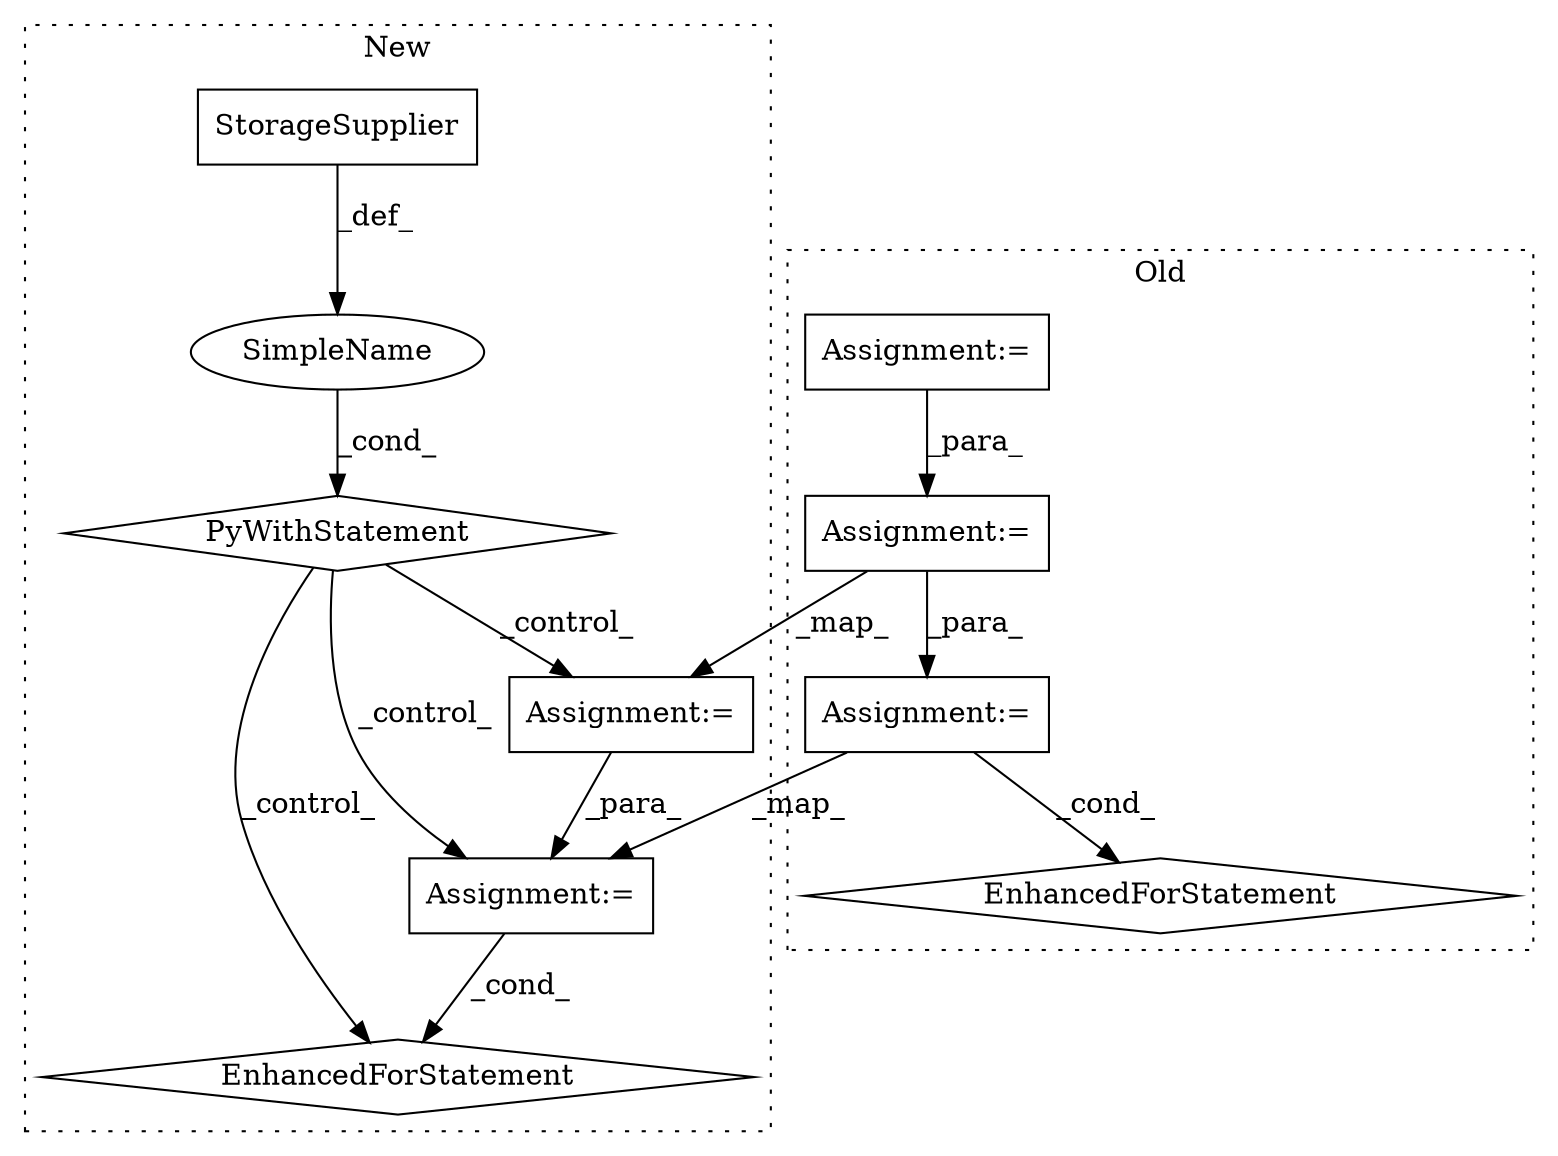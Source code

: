 digraph G {
subgraph cluster0 {
1 [label="EnhancedForStatement" a="70" s="7797,7926" l="80,2" shape="diamond"];
6 [label="Assignment:=" a="7" s="7298" l="1" shape="box"];
8 [label="Assignment:=" a="7" s="7797,7926" l="80,2" shape="box"];
9 [label="Assignment:=" a="7" s="7387" l="1" shape="box"];
label = "Old";
style="dotted";
}
subgraph cluster1 {
2 [label="StorageSupplier" a="32" s="7537,7565" l="16,1" shape="box"];
3 [label="EnhancedForStatement" a="70" s="8141,8276" l="86,2" shape="diamond"];
4 [label="SimpleName" a="42" s="" l="" shape="ellipse"];
5 [label="PyWithStatement" a="104" s="7527,7566" l="10,2" shape="diamond"];
7 [label="Assignment:=" a="7" s="8141,8276" l="86,2" shape="box"];
10 [label="Assignment:=" a="7" s="7711" l="1" shape="box"];
label = "New";
style="dotted";
}
2 -> 4 [label="_def_"];
4 -> 5 [label="_cond_"];
5 -> 7 [label="_control_"];
5 -> 3 [label="_control_"];
5 -> 10 [label="_control_"];
6 -> 9 [label="_para_"];
7 -> 3 [label="_cond_"];
8 -> 7 [label="_map_"];
8 -> 1 [label="_cond_"];
9 -> 8 [label="_para_"];
9 -> 10 [label="_map_"];
10 -> 7 [label="_para_"];
}